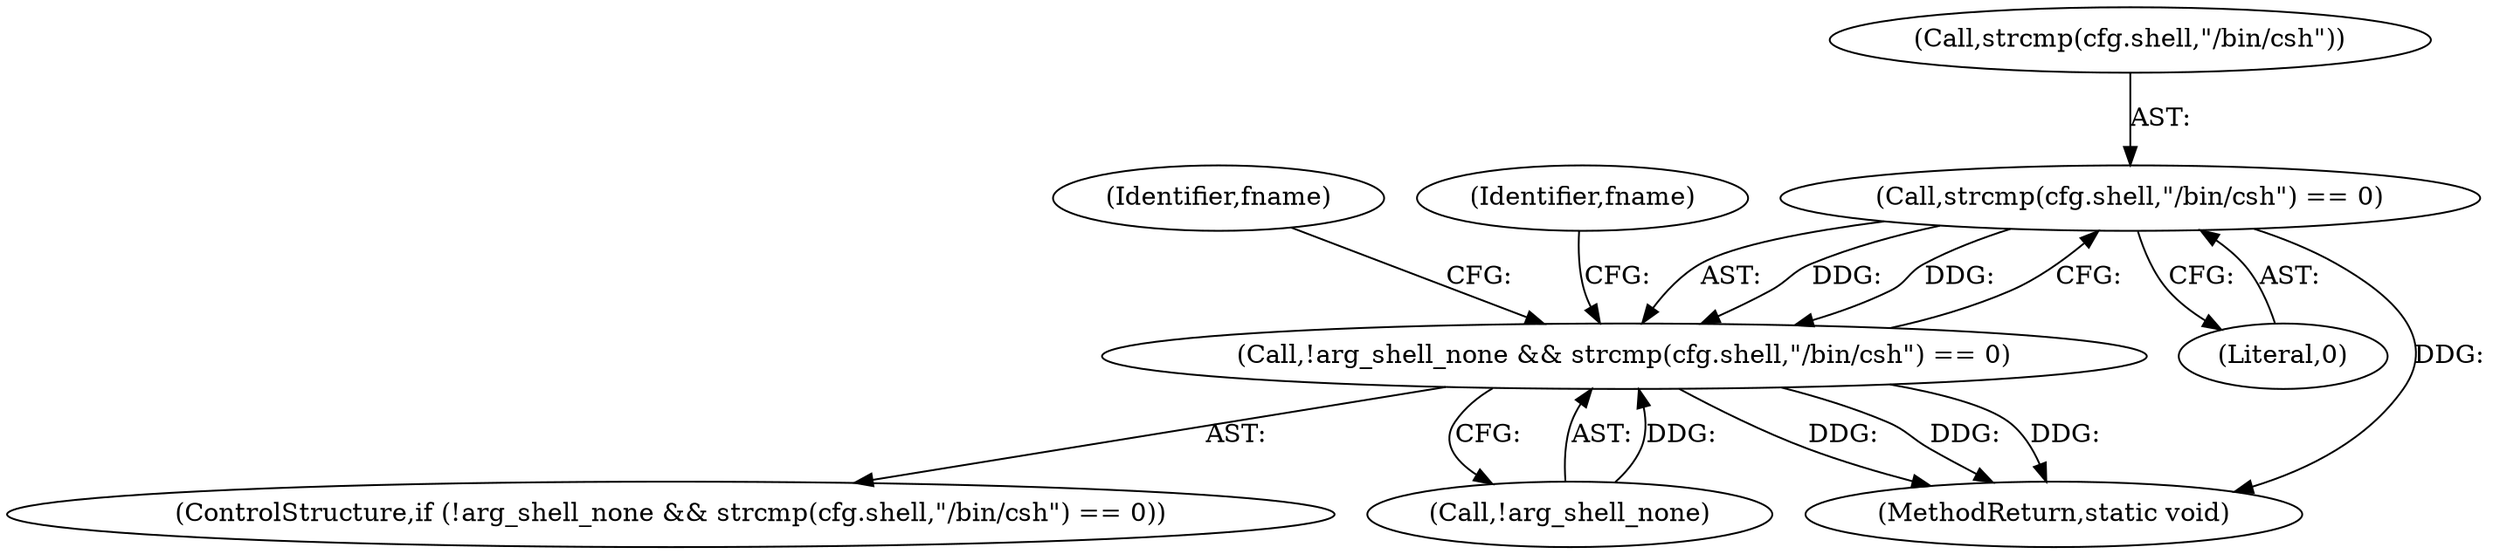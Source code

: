 digraph "0_firejail_38d418505e9ee2d326557e5639e8da49c298858f@API" {
"1000192" [label="(Call,strcmp(cfg.shell,\"/bin/csh\") == 0)"];
"1000189" [label="(Call,!arg_shell_none && strcmp(cfg.shell,\"/bin/csh\") == 0)"];
"1000192" [label="(Call,strcmp(cfg.shell,\"/bin/csh\") == 0)"];
"1000188" [label="(ControlStructure,if (!arg_shell_none && strcmp(cfg.shell,\"/bin/csh\") == 0))"];
"1000198" [label="(Literal,0)"];
"1000204" [label="(Identifier,fname)"];
"1000189" [label="(Call,!arg_shell_none && strcmp(cfg.shell,\"/bin/csh\") == 0)"];
"1000190" [label="(Call,!arg_shell_none)"];
"1000193" [label="(Call,strcmp(cfg.shell,\"/bin/csh\"))"];
"1000308" [label="(MethodReturn,static void)"];
"1000264" [label="(Identifier,fname)"];
"1000192" -> "1000189"  [label="AST: "];
"1000192" -> "1000198"  [label="CFG: "];
"1000193" -> "1000192"  [label="AST: "];
"1000198" -> "1000192"  [label="AST: "];
"1000189" -> "1000192"  [label="CFG: "];
"1000192" -> "1000308"  [label="DDG: "];
"1000192" -> "1000189"  [label="DDG: "];
"1000192" -> "1000189"  [label="DDG: "];
"1000189" -> "1000188"  [label="AST: "];
"1000189" -> "1000190"  [label="CFG: "];
"1000190" -> "1000189"  [label="AST: "];
"1000204" -> "1000189"  [label="CFG: "];
"1000264" -> "1000189"  [label="CFG: "];
"1000189" -> "1000308"  [label="DDG: "];
"1000189" -> "1000308"  [label="DDG: "];
"1000189" -> "1000308"  [label="DDG: "];
"1000190" -> "1000189"  [label="DDG: "];
}
